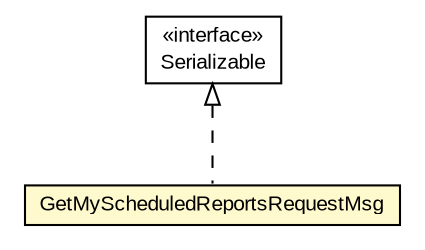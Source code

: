 #!/usr/local/bin/dot
#
# Class diagram 
# Generated by UMLGraph version R5_6-24-gf6e263 (http://www.umlgraph.org/)
#

digraph G {
	edge [fontname="arial",fontsize=10,labelfontname="arial",labelfontsize=10];
	node [fontname="arial",fontsize=10,shape=plaintext];
	nodesep=0.25;
	ranksep=0.5;
	// org.miloss.fgsms.services.interfaces.automatedreportingservice.GetMyScheduledReportsRequestMsg
	c557236 [label=<<table title="org.miloss.fgsms.services.interfaces.automatedreportingservice.GetMyScheduledReportsRequestMsg" border="0" cellborder="1" cellspacing="0" cellpadding="2" port="p" bgcolor="lemonChiffon" href="./GetMyScheduledReportsRequestMsg.html">
		<tr><td><table border="0" cellspacing="0" cellpadding="1">
<tr><td align="center" balign="center"> GetMyScheduledReportsRequestMsg </td></tr>
		</table></td></tr>
		</table>>, URL="./GetMyScheduledReportsRequestMsg.html", fontname="arial", fontcolor="black", fontsize=10.0];
	//org.miloss.fgsms.services.interfaces.automatedreportingservice.GetMyScheduledReportsRequestMsg implements java.io.Serializable
	c558218:p -> c557236:p [dir=back,arrowtail=empty,style=dashed];
	// java.io.Serializable
	c558218 [label=<<table title="java.io.Serializable" border="0" cellborder="1" cellspacing="0" cellpadding="2" port="p" href="http://java.sun.com/j2se/1.4.2/docs/api/java/io/Serializable.html">
		<tr><td><table border="0" cellspacing="0" cellpadding="1">
<tr><td align="center" balign="center"> &#171;interface&#187; </td></tr>
<tr><td align="center" balign="center"> Serializable </td></tr>
		</table></td></tr>
		</table>>, URL="http://java.sun.com/j2se/1.4.2/docs/api/java/io/Serializable.html", fontname="arial", fontcolor="black", fontsize=10.0];
}

